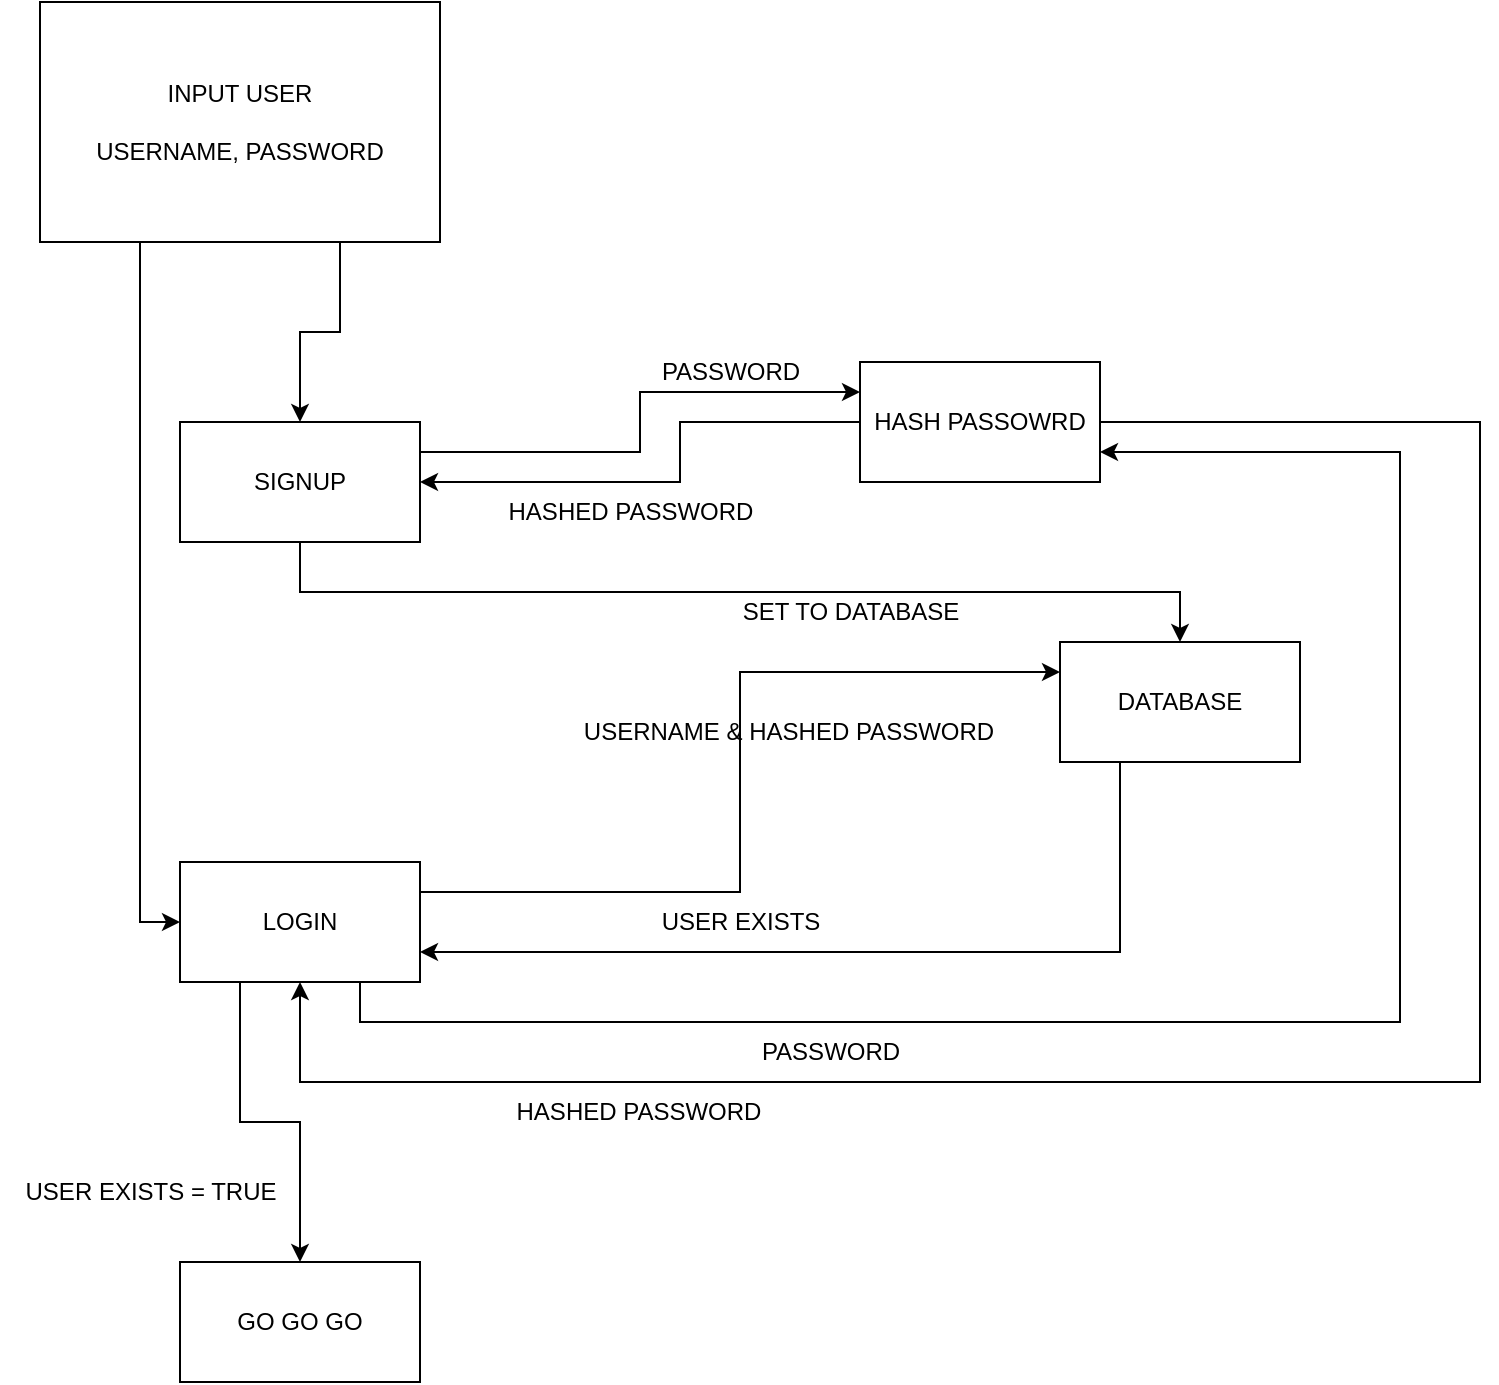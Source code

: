 <mxfile version="26.0.7">
  <diagram name="Seite-1" id="NAe6CwZM30K8DAq0jv_T">
    <mxGraphModel dx="1110" dy="738" grid="1" gridSize="10" guides="1" tooltips="1" connect="1" arrows="1" fold="1" page="1" pageScale="1" pageWidth="827" pageHeight="1169" math="0" shadow="0">
      <root>
        <mxCell id="0" />
        <mxCell id="1" parent="0" />
        <mxCell id="65ZI9_TYP8qIOSdvAGXZ-4" style="edgeStyle=orthogonalEdgeStyle;rounded=0;orthogonalLoop=1;jettySize=auto;html=1;exitX=0.75;exitY=1;exitDx=0;exitDy=0;" edge="1" parent="1" source="65ZI9_TYP8qIOSdvAGXZ-1" target="65ZI9_TYP8qIOSdvAGXZ-3">
          <mxGeometry relative="1" as="geometry" />
        </mxCell>
        <mxCell id="65ZI9_TYP8qIOSdvAGXZ-15" style="edgeStyle=orthogonalEdgeStyle;rounded=0;orthogonalLoop=1;jettySize=auto;html=1;exitX=0.25;exitY=1;exitDx=0;exitDy=0;entryX=0;entryY=0.5;entryDx=0;entryDy=0;" edge="1" parent="1" source="65ZI9_TYP8qIOSdvAGXZ-1" target="65ZI9_TYP8qIOSdvAGXZ-14">
          <mxGeometry relative="1" as="geometry" />
        </mxCell>
        <mxCell id="65ZI9_TYP8qIOSdvAGXZ-1" value="INPUT USER&lt;br&gt;&lt;br&gt;USERNAME, PASSWORD" style="rounded=0;whiteSpace=wrap;html=1;" vertex="1" parent="1">
          <mxGeometry x="40" y="30" width="200" height="120" as="geometry" />
        </mxCell>
        <mxCell id="65ZI9_TYP8qIOSdvAGXZ-18" style="edgeStyle=orthogonalEdgeStyle;rounded=0;orthogonalLoop=1;jettySize=auto;html=1;exitX=0.25;exitY=1;exitDx=0;exitDy=0;entryX=1;entryY=0.75;entryDx=0;entryDy=0;" edge="1" parent="1" source="65ZI9_TYP8qIOSdvAGXZ-2" target="65ZI9_TYP8qIOSdvAGXZ-14">
          <mxGeometry relative="1" as="geometry" />
        </mxCell>
        <mxCell id="65ZI9_TYP8qIOSdvAGXZ-2" value="DATABASE" style="rounded=0;whiteSpace=wrap;html=1;" vertex="1" parent="1">
          <mxGeometry x="550" y="350" width="120" height="60" as="geometry" />
        </mxCell>
        <mxCell id="65ZI9_TYP8qIOSdvAGXZ-6" style="edgeStyle=orthogonalEdgeStyle;rounded=0;orthogonalLoop=1;jettySize=auto;html=1;exitX=1;exitY=0.25;exitDx=0;exitDy=0;entryX=0;entryY=0.25;entryDx=0;entryDy=0;" edge="1" parent="1" source="65ZI9_TYP8qIOSdvAGXZ-3" target="65ZI9_TYP8qIOSdvAGXZ-5">
          <mxGeometry relative="1" as="geometry" />
        </mxCell>
        <mxCell id="65ZI9_TYP8qIOSdvAGXZ-13" style="edgeStyle=orthogonalEdgeStyle;rounded=0;orthogonalLoop=1;jettySize=auto;html=1;exitX=0.5;exitY=1;exitDx=0;exitDy=0;" edge="1" parent="1" source="65ZI9_TYP8qIOSdvAGXZ-3" target="65ZI9_TYP8qIOSdvAGXZ-2">
          <mxGeometry relative="1" as="geometry" />
        </mxCell>
        <mxCell id="65ZI9_TYP8qIOSdvAGXZ-3" value="SIGNUP" style="rounded=0;whiteSpace=wrap;html=1;" vertex="1" parent="1">
          <mxGeometry x="110" y="240" width="120" height="60" as="geometry" />
        </mxCell>
        <mxCell id="65ZI9_TYP8qIOSdvAGXZ-8" style="edgeStyle=orthogonalEdgeStyle;rounded=0;orthogonalLoop=1;jettySize=auto;html=1;exitX=0;exitY=0.5;exitDx=0;exitDy=0;entryX=1;entryY=0.5;entryDx=0;entryDy=0;" edge="1" parent="1" source="65ZI9_TYP8qIOSdvAGXZ-5" target="65ZI9_TYP8qIOSdvAGXZ-3">
          <mxGeometry relative="1" as="geometry">
            <Array as="points">
              <mxPoint x="360" y="240" />
              <mxPoint x="360" y="270" />
            </Array>
          </mxGeometry>
        </mxCell>
        <mxCell id="65ZI9_TYP8qIOSdvAGXZ-21" style="edgeStyle=orthogonalEdgeStyle;rounded=0;orthogonalLoop=1;jettySize=auto;html=1;exitX=1;exitY=0.5;exitDx=0;exitDy=0;entryX=0.5;entryY=1;entryDx=0;entryDy=0;" edge="1" parent="1" source="65ZI9_TYP8qIOSdvAGXZ-5" target="65ZI9_TYP8qIOSdvAGXZ-14">
          <mxGeometry relative="1" as="geometry">
            <Array as="points">
              <mxPoint x="760" y="240" />
              <mxPoint x="760" y="570" />
              <mxPoint x="170" y="570" />
            </Array>
          </mxGeometry>
        </mxCell>
        <mxCell id="65ZI9_TYP8qIOSdvAGXZ-5" value="HASH PASSOWRD" style="rounded=0;whiteSpace=wrap;html=1;" vertex="1" parent="1">
          <mxGeometry x="450" y="210" width="120" height="60" as="geometry" />
        </mxCell>
        <mxCell id="65ZI9_TYP8qIOSdvAGXZ-9" value="HASHED PASSWORD" style="text;html=1;align=center;verticalAlign=middle;resizable=0;points=[];autosize=1;strokeColor=none;fillColor=none;" vertex="1" parent="1">
          <mxGeometry x="260" y="270" width="150" height="30" as="geometry" />
        </mxCell>
        <mxCell id="65ZI9_TYP8qIOSdvAGXZ-10" value="PASSWORD" style="text;html=1;align=center;verticalAlign=middle;resizable=0;points=[];autosize=1;strokeColor=none;fillColor=none;" vertex="1" parent="1">
          <mxGeometry x="340" y="200" width="90" height="30" as="geometry" />
        </mxCell>
        <mxCell id="65ZI9_TYP8qIOSdvAGXZ-12" value="SET TO DATABASE" style="text;html=1;align=center;verticalAlign=middle;resizable=0;points=[];autosize=1;strokeColor=none;fillColor=none;" vertex="1" parent="1">
          <mxGeometry x="380" y="320" width="130" height="30" as="geometry" />
        </mxCell>
        <mxCell id="65ZI9_TYP8qIOSdvAGXZ-19" style="edgeStyle=orthogonalEdgeStyle;rounded=0;orthogonalLoop=1;jettySize=auto;html=1;exitX=0.75;exitY=1;exitDx=0;exitDy=0;entryX=1;entryY=0.75;entryDx=0;entryDy=0;" edge="1" parent="1" source="65ZI9_TYP8qIOSdvAGXZ-14" target="65ZI9_TYP8qIOSdvAGXZ-5">
          <mxGeometry relative="1" as="geometry">
            <Array as="points">
              <mxPoint x="200" y="540" />
              <mxPoint x="720" y="540" />
              <mxPoint x="720" y="255" />
            </Array>
          </mxGeometry>
        </mxCell>
        <mxCell id="65ZI9_TYP8qIOSdvAGXZ-23" style="edgeStyle=orthogonalEdgeStyle;rounded=0;orthogonalLoop=1;jettySize=auto;html=1;exitX=1;exitY=0.25;exitDx=0;exitDy=0;entryX=0;entryY=0.25;entryDx=0;entryDy=0;" edge="1" parent="1" source="65ZI9_TYP8qIOSdvAGXZ-14" target="65ZI9_TYP8qIOSdvAGXZ-2">
          <mxGeometry relative="1" as="geometry" />
        </mxCell>
        <mxCell id="65ZI9_TYP8qIOSdvAGXZ-27" style="edgeStyle=orthogonalEdgeStyle;rounded=0;orthogonalLoop=1;jettySize=auto;html=1;exitX=0.25;exitY=1;exitDx=0;exitDy=0;entryX=0.5;entryY=0;entryDx=0;entryDy=0;" edge="1" parent="1" source="65ZI9_TYP8qIOSdvAGXZ-14" target="65ZI9_TYP8qIOSdvAGXZ-26">
          <mxGeometry relative="1" as="geometry">
            <Array as="points">
              <mxPoint x="140" y="590" />
              <mxPoint x="170" y="590" />
            </Array>
          </mxGeometry>
        </mxCell>
        <mxCell id="65ZI9_TYP8qIOSdvAGXZ-14" value="LOGIN" style="rounded=0;whiteSpace=wrap;html=1;" vertex="1" parent="1">
          <mxGeometry x="110" y="460" width="120" height="60" as="geometry" />
        </mxCell>
        <mxCell id="65ZI9_TYP8qIOSdvAGXZ-20" value="PASSWORD" style="text;html=1;align=center;verticalAlign=middle;resizable=0;points=[];autosize=1;strokeColor=none;fillColor=none;" vertex="1" parent="1">
          <mxGeometry x="390" y="540" width="90" height="30" as="geometry" />
        </mxCell>
        <mxCell id="65ZI9_TYP8qIOSdvAGXZ-22" value="HASHED PASSWORD" style="text;html=1;align=center;verticalAlign=middle;resizable=0;points=[];autosize=1;strokeColor=none;fillColor=none;" vertex="1" parent="1">
          <mxGeometry x="264" y="570" width="150" height="30" as="geometry" />
        </mxCell>
        <mxCell id="65ZI9_TYP8qIOSdvAGXZ-24" value="USERNAME &amp;amp; HASHED PASSWORD" style="text;html=1;align=center;verticalAlign=middle;resizable=0;points=[];autosize=1;strokeColor=none;fillColor=none;" vertex="1" parent="1">
          <mxGeometry x="299" y="380" width="230" height="30" as="geometry" />
        </mxCell>
        <mxCell id="65ZI9_TYP8qIOSdvAGXZ-25" value="USER EXISTS" style="text;html=1;align=center;verticalAlign=middle;resizable=0;points=[];autosize=1;strokeColor=none;fillColor=none;" vertex="1" parent="1">
          <mxGeometry x="340" y="475" width="100" height="30" as="geometry" />
        </mxCell>
        <mxCell id="65ZI9_TYP8qIOSdvAGXZ-26" value="GO GO GO" style="rounded=0;whiteSpace=wrap;html=1;" vertex="1" parent="1">
          <mxGeometry x="110" y="660" width="120" height="60" as="geometry" />
        </mxCell>
        <mxCell id="65ZI9_TYP8qIOSdvAGXZ-28" value="USER EXISTS = TRUE" style="text;html=1;align=center;verticalAlign=middle;resizable=0;points=[];autosize=1;strokeColor=none;fillColor=none;" vertex="1" parent="1">
          <mxGeometry x="20" y="610" width="150" height="30" as="geometry" />
        </mxCell>
      </root>
    </mxGraphModel>
  </diagram>
</mxfile>
